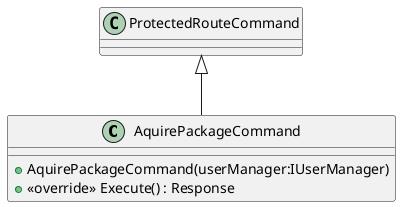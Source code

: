 @startuml
class AquirePackageCommand {
    + AquirePackageCommand(userManager:IUserManager)
    + <<override>> Execute() : Response
}
ProtectedRouteCommand <|-- AquirePackageCommand
@enduml
